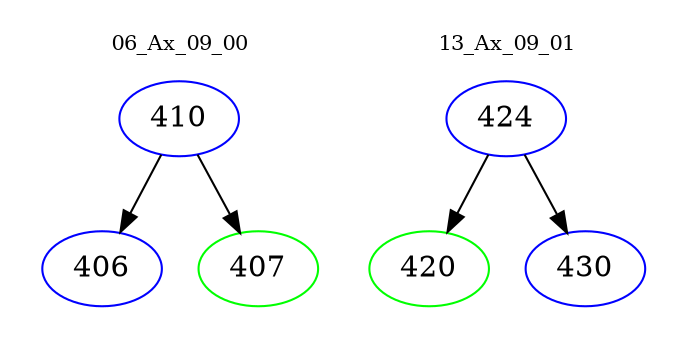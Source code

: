 digraph{
subgraph cluster_0 {
color = white
label = "06_Ax_09_00";
fontsize=10;
T0_410 [label="410", color="blue"]
T0_410 -> T0_406 [color="black"]
T0_406 [label="406", color="blue"]
T0_410 -> T0_407 [color="black"]
T0_407 [label="407", color="green"]
}
subgraph cluster_1 {
color = white
label = "13_Ax_09_01";
fontsize=10;
T1_424 [label="424", color="blue"]
T1_424 -> T1_420 [color="black"]
T1_420 [label="420", color="green"]
T1_424 -> T1_430 [color="black"]
T1_430 [label="430", color="blue"]
}
}
